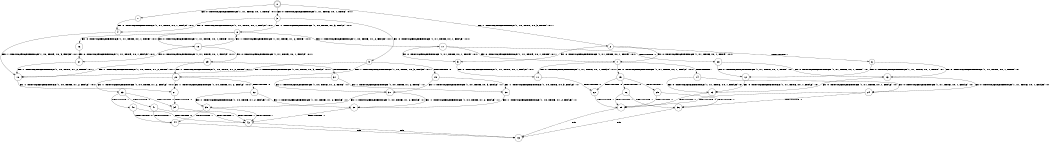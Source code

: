 digraph BCG {
size = "7, 10.5";
center = TRUE;
node [shape = circle];
0 [peripheries = 2];
0 -> 1 [label = "EX !0 !ATOMIC_EXCH_BRANCH (1, +1, TRUE, +0, 1, TRUE) !:0:1:"];
0 -> 2 [label = "EX !1 !ATOMIC_EXCH_BRANCH (1, +0, TRUE, +0, 3, TRUE) !:0:1:"];
0 -> 3 [label = "EX !0 !ATOMIC_EXCH_BRANCH (1, +1, TRUE, +0, 1, TRUE) !:0:1:"];
1 -> 4 [label = "EX !0 !ATOMIC_EXCH_BRANCH (1, +1, TRUE, +0, 1, FALSE) !:0:1:"];
2 -> 5 [label = "EX !0 !ATOMIC_EXCH_BRANCH (1, +1, TRUE, +0, 1, TRUE) !:0:1:"];
2 -> 6 [label = "TERMINATE !1"];
2 -> 7 [label = "EX !0 !ATOMIC_EXCH_BRANCH (1, +1, TRUE, +0, 1, TRUE) !:0:1:"];
3 -> 4 [label = "EX !0 !ATOMIC_EXCH_BRANCH (1, +1, TRUE, +0, 1, FALSE) !:0:1:"];
3 -> 8 [label = "EX !1 !ATOMIC_EXCH_BRANCH (1, +0, TRUE, +0, 3, FALSE) !:0:1:"];
3 -> 9 [label = "EX !0 !ATOMIC_EXCH_BRANCH (1, +1, TRUE, +0, 1, FALSE) !:0:1:"];
4 -> 10 [label = "EX !1 !ATOMIC_EXCH_BRANCH (1, +0, TRUE, +0, 3, FALSE) !:0:1:"];
5 -> 11 [label = "EX !0 !ATOMIC_EXCH_BRANCH (1, +1, TRUE, +0, 1, FALSE) !:0:1:"];
6 -> 12 [label = "EX !0 !ATOMIC_EXCH_BRANCH (1, +1, TRUE, +0, 1, TRUE) !:0:"];
6 -> 13 [label = "EX !0 !ATOMIC_EXCH_BRANCH (1, +1, TRUE, +0, 1, TRUE) !:0:"];
7 -> 11 [label = "EX !0 !ATOMIC_EXCH_BRANCH (1, +1, TRUE, +0, 1, FALSE) !:0:1:"];
7 -> 14 [label = "TERMINATE !1"];
7 -> 15 [label = "EX !0 !ATOMIC_EXCH_BRANCH (1, +1, TRUE, +0, 1, FALSE) !:0:1:"];
8 -> 16 [label = "EX !0 !ATOMIC_EXCH_BRANCH (1, +1, TRUE, +0, 1, TRUE) !:0:1:"];
8 -> 17 [label = "EX !1 !ATOMIC_EXCH_BRANCH (1, +0, TRUE, +1, 2, FALSE) !:0:1:"];
8 -> 18 [label = "EX !0 !ATOMIC_EXCH_BRANCH (1, +1, TRUE, +0, 1, TRUE) !:0:1:"];
9 -> 10 [label = "EX !1 !ATOMIC_EXCH_BRANCH (1, +0, TRUE, +0, 3, FALSE) !:0:1:"];
9 -> 19 [label = "TERMINATE !0"];
9 -> 20 [label = "EX !1 !ATOMIC_EXCH_BRANCH (1, +0, TRUE, +0, 3, FALSE) !:0:1:"];
10 -> 21 [label = "EX !1 !ATOMIC_EXCH_BRANCH (1, +0, TRUE, +1, 2, FALSE) !:0:1:"];
11 -> 22 [label = "TERMINATE !0"];
12 -> 23 [label = "EX !0 !ATOMIC_EXCH_BRANCH (1, +1, TRUE, +0, 1, FALSE) !:0:"];
13 -> 23 [label = "EX !0 !ATOMIC_EXCH_BRANCH (1, +1, TRUE, +0, 1, FALSE) !:0:"];
13 -> 24 [label = "EX !0 !ATOMIC_EXCH_BRANCH (1, +1, TRUE, +0, 1, FALSE) !:0:"];
14 -> 23 [label = "EX !0 !ATOMIC_EXCH_BRANCH (1, +1, TRUE, +0, 1, FALSE) !:0:"];
14 -> 24 [label = "EX !0 !ATOMIC_EXCH_BRANCH (1, +1, TRUE, +0, 1, FALSE) !:0:"];
15 -> 22 [label = "TERMINATE !0"];
15 -> 25 [label = "TERMINATE !1"];
15 -> 26 [label = "TERMINATE !0"];
16 -> 27 [label = "EX !0 !ATOMIC_EXCH_BRANCH (1, +1, TRUE, +0, 1, FALSE) !:0:1:"];
17 -> 5 [label = "EX !0 !ATOMIC_EXCH_BRANCH (1, +1, TRUE, +0, 1, TRUE) !:0:1:"];
17 -> 28 [label = "TERMINATE !1"];
17 -> 7 [label = "EX !0 !ATOMIC_EXCH_BRANCH (1, +1, TRUE, +0, 1, TRUE) !:0:1:"];
18 -> 27 [label = "EX !0 !ATOMIC_EXCH_BRANCH (1, +1, TRUE, +0, 1, FALSE) !:0:1:"];
18 -> 8 [label = "EX !1 !ATOMIC_EXCH_BRANCH (1, +0, TRUE, +1, 2, TRUE) !:0:1:"];
18 -> 29 [label = "EX !0 !ATOMIC_EXCH_BRANCH (1, +1, TRUE, +0, 1, FALSE) !:0:1:"];
19 -> 30 [label = "EX !1 !ATOMIC_EXCH_BRANCH (1, +0, TRUE, +0, 3, FALSE) !:1:"];
19 -> 31 [label = "EX !1 !ATOMIC_EXCH_BRANCH (1, +0, TRUE, +0, 3, FALSE) !:1:"];
20 -> 21 [label = "EX !1 !ATOMIC_EXCH_BRANCH (1, +0, TRUE, +1, 2, FALSE) !:0:1:"];
20 -> 32 [label = "TERMINATE !0"];
20 -> 33 [label = "EX !1 !ATOMIC_EXCH_BRANCH (1, +0, TRUE, +1, 2, FALSE) !:0:1:"];
21 -> 34 [label = "TERMINATE !0"];
22 -> 35 [label = "TERMINATE !1"];
23 -> 35 [label = "TERMINATE !0"];
24 -> 35 [label = "TERMINATE !0"];
24 -> 36 [label = "TERMINATE !0"];
25 -> 35 [label = "TERMINATE !0"];
25 -> 36 [label = "TERMINATE !0"];
26 -> 35 [label = "TERMINATE !1"];
26 -> 36 [label = "TERMINATE !1"];
27 -> 10 [label = "EX !1 !ATOMIC_EXCH_BRANCH (1, +0, TRUE, +1, 2, TRUE) !:0:1:"];
28 -> 12 [label = "EX !0 !ATOMIC_EXCH_BRANCH (1, +1, TRUE, +0, 1, TRUE) !:0:"];
28 -> 13 [label = "EX !0 !ATOMIC_EXCH_BRANCH (1, +1, TRUE, +0, 1, TRUE) !:0:"];
29 -> 10 [label = "EX !1 !ATOMIC_EXCH_BRANCH (1, +0, TRUE, +1, 2, TRUE) !:0:1:"];
29 -> 37 [label = "TERMINATE !0"];
29 -> 20 [label = "EX !1 !ATOMIC_EXCH_BRANCH (1, +0, TRUE, +1, 2, TRUE) !:0:1:"];
30 -> 38 [label = "EX !1 !ATOMIC_EXCH_BRANCH (1, +0, TRUE, +1, 2, FALSE) !:1:"];
31 -> 38 [label = "EX !1 !ATOMIC_EXCH_BRANCH (1, +0, TRUE, +1, 2, FALSE) !:1:"];
31 -> 39 [label = "EX !1 !ATOMIC_EXCH_BRANCH (1, +0, TRUE, +1, 2, FALSE) !:1:"];
32 -> 38 [label = "EX !1 !ATOMIC_EXCH_BRANCH (1, +0, TRUE, +1, 2, FALSE) !:1:"];
32 -> 39 [label = "EX !1 !ATOMIC_EXCH_BRANCH (1, +0, TRUE, +1, 2, FALSE) !:1:"];
33 -> 34 [label = "TERMINATE !0"];
33 -> 40 [label = "TERMINATE !1"];
33 -> 41 [label = "TERMINATE !0"];
34 -> 42 [label = "TERMINATE !1"];
35 -> 43 [label = "exit"];
36 -> 43 [label = "exit"];
37 -> 30 [label = "EX !1 !ATOMIC_EXCH_BRANCH (1, +0, TRUE, +1, 2, TRUE) !:1:"];
37 -> 31 [label = "EX !1 !ATOMIC_EXCH_BRANCH (1, +0, TRUE, +1, 2, TRUE) !:1:"];
38 -> 42 [label = "TERMINATE !1"];
39 -> 42 [label = "TERMINATE !1"];
39 -> 44 [label = "TERMINATE !1"];
40 -> 42 [label = "TERMINATE !0"];
40 -> 44 [label = "TERMINATE !0"];
41 -> 42 [label = "TERMINATE !1"];
41 -> 44 [label = "TERMINATE !1"];
42 -> 43 [label = "exit"];
44 -> 43 [label = "exit"];
}
